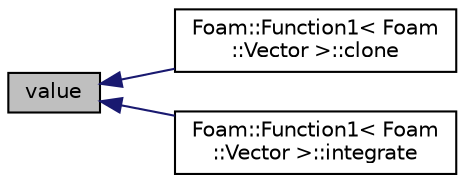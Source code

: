 digraph "value"
{
  bgcolor="transparent";
  edge [fontname="Helvetica",fontsize="10",labelfontname="Helvetica",labelfontsize="10"];
  node [fontname="Helvetica",fontsize="10",shape=record];
  rankdir="LR";
  Node31 [label="value",height=0.2,width=0.4,color="black", fillcolor="grey75", style="filled", fontcolor="black"];
  Node31 -> Node32 [dir="back",color="midnightblue",fontsize="10",style="solid",fontname="Helvetica"];
  Node32 [label="Foam::Function1\< Foam\l::Vector \>::clone",height=0.2,width=0.4,color="black",URL="$a28813.html#aee74ffb7e6a61c2b696503c48618994a",tooltip="Construct and return a clone. "];
  Node31 -> Node33 [dir="back",color="midnightblue",fontsize="10",style="solid",fontname="Helvetica"];
  Node33 [label="Foam::Function1\< Foam\l::Vector \>::integrate",height=0.2,width=0.4,color="black",URL="$a28813.html#ad2a57c33942565f457c179121c832e78",tooltip="Integrate between two (scalar) values. "];
}

